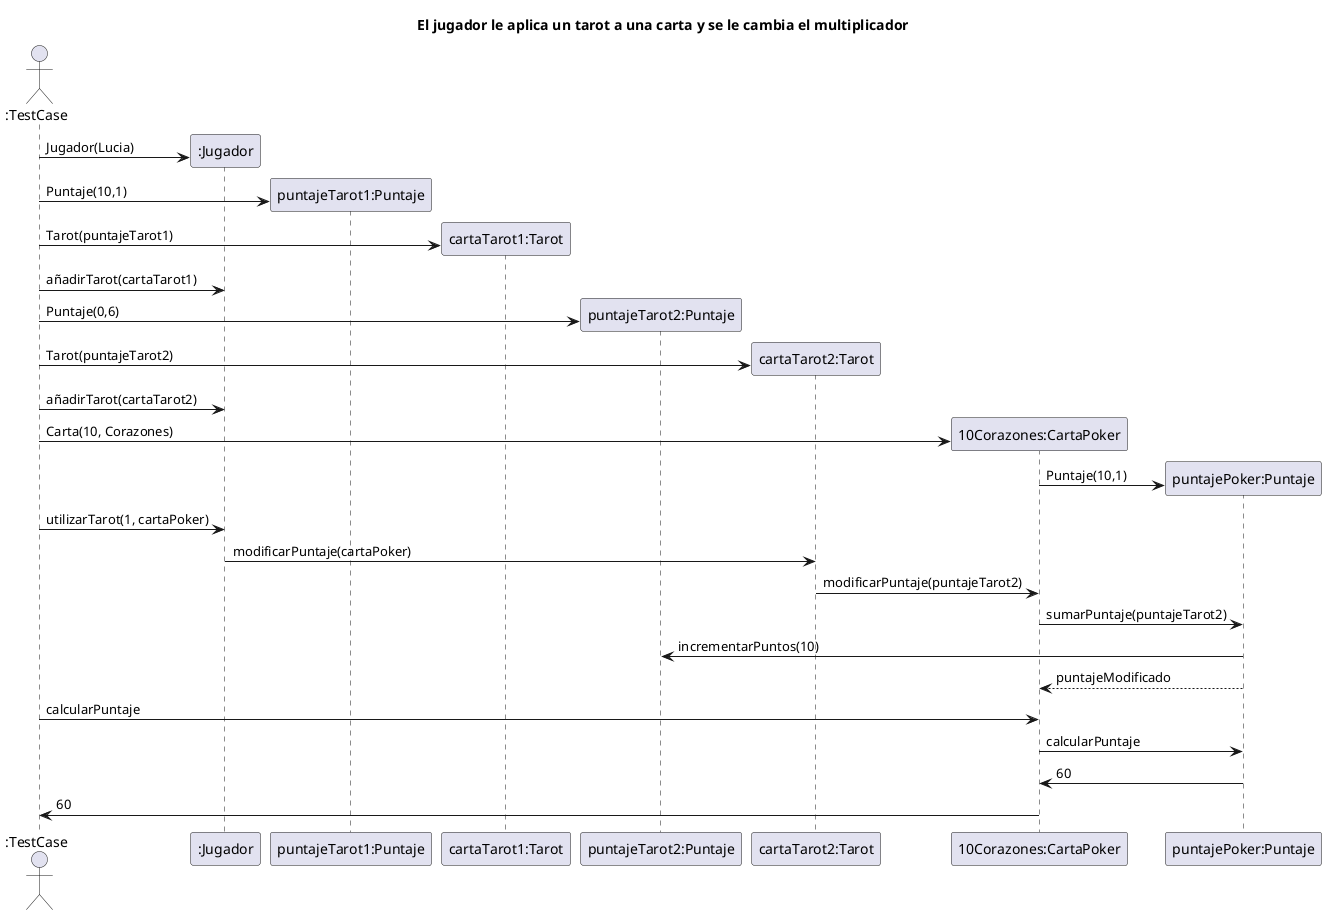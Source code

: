 @startuml
'https://plantuml.com/sequence-diagram

title El jugador le aplica un tarot a una carta y se le cambia el multiplicador

actor ":TestCase" as user
participant ":Jugador" as jugador
participant "puntajeTarot1:Puntaje" as puntajeTarot1
participant "cartaTarot1:Tarot" as tarot1
participant "puntajeTarot2:Puntaje" as puntajeTarot2
participant "cartaTarot2:Tarot" as tarot2
participant "10Corazones:CartaPoker" as carta
participant "puntajePoker:Puntaje" as puntajePoker


user -> jugador**: Jugador(Lucia)
user -> puntajeTarot1 **: Puntaje(10,1)
user -> tarot1**: Tarot(puntajeTarot1)
user -> jugador: añadirTarot(cartaTarot1)
user -> puntajeTarot2 **: Puntaje(0,6)
user -> tarot2**: Tarot(puntajeTarot2)
user -> jugador: añadirTarot(cartaTarot2)
user -> carta**: Carta(10, Corazones)
carta -> puntajePoker**: Puntaje(10,1)

user -> jugador: utilizarTarot(1, cartaPoker)
jugador -> tarot2: modificarPuntaje(cartaPoker)
tarot2 -> carta: modificarPuntaje(puntajeTarot2)
carta -> puntajePoker: sumarPuntaje(puntajeTarot2)
puntajePoker -> puntajeTarot2: incrementarPuntos(10)
puntajePoker --> carta: puntajeModificado

user -> carta: calcularPuntaje
carta -> puntajePoker: calcularPuntaje
puntajePoker -> carta: 60
carta -> user: 60

@enduml